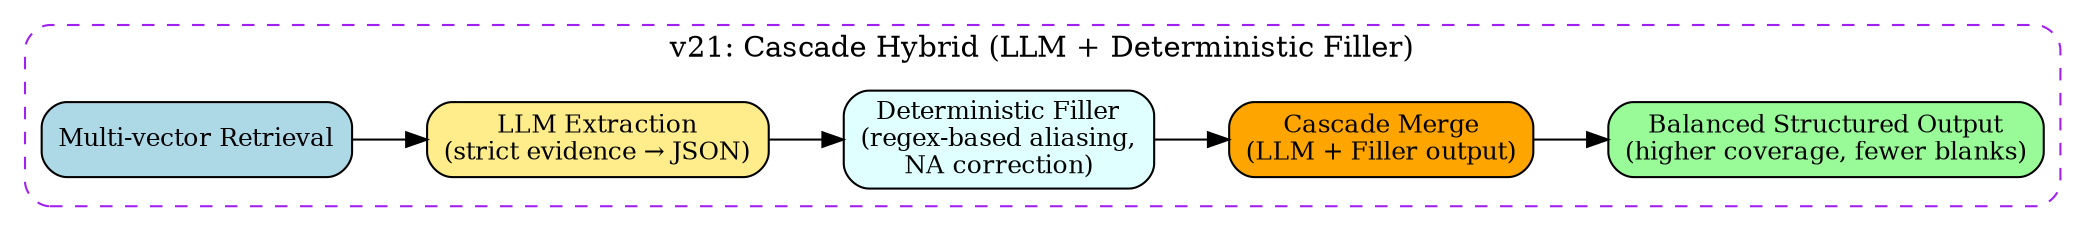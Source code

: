 digraph v21_pipeline {
    rankdir=LR;
    node [shape=box, style="rounded,filled", color=black, fillcolor=lightgray, fontsize=12];

    subgraph cluster_v21 {
        label="v21: Cascade Hybrid (LLM + Deterministic Filler)";
        style="rounded,dashed";
        color=purple;

        retr [label="Multi-vector Retrieval", fillcolor=lightblue];
        llm [label="LLM Extraction\n(strict evidence → JSON)", fillcolor=lightgoldenrod1];
        filler [label="Deterministic Filler\n(regex-based aliasing,\nNA correction)", fillcolor=lightcyan];
        merge [label="Cascade Merge\n(LLM + Filler output)", fillcolor=orange];
        out [label="Balanced Structured Output\n(higher coverage, fewer blanks)", fillcolor=palegreen];

        retr -> llm -> filler -> merge -> out;
    }
}
